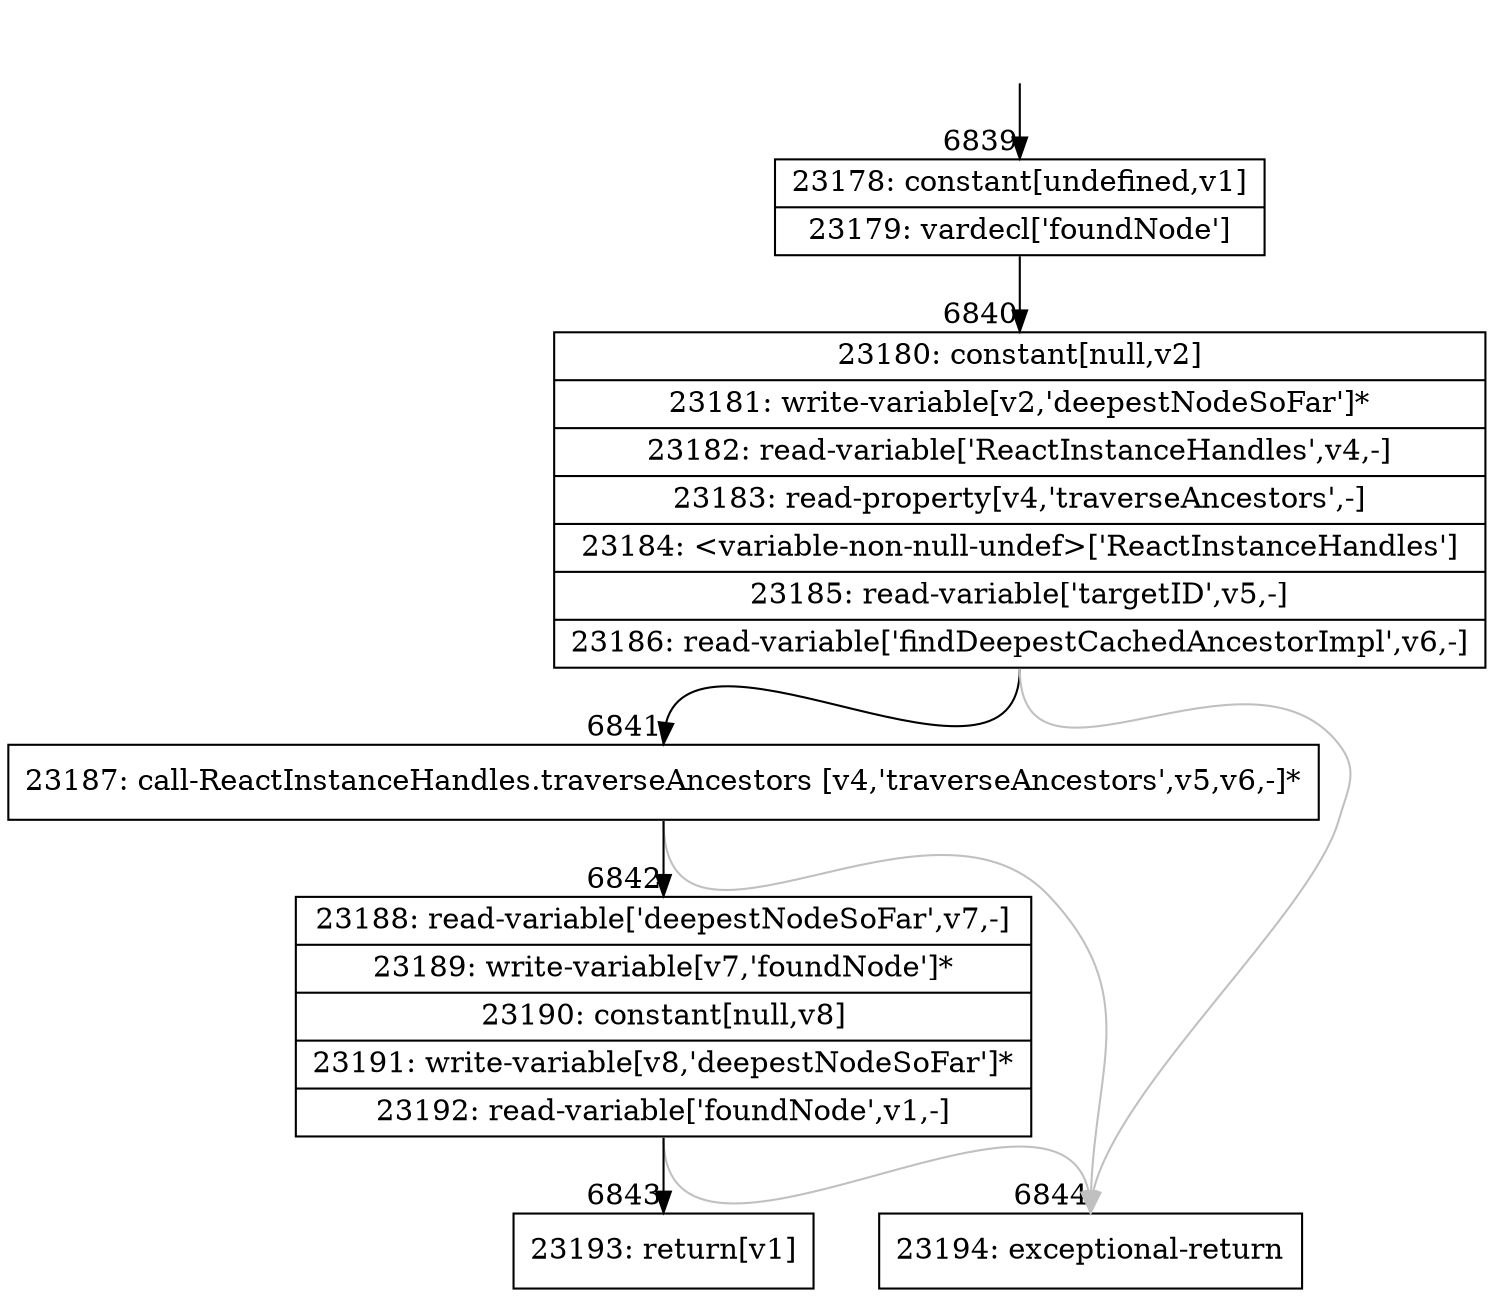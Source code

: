 digraph {
rankdir="TD"
BB_entry477[shape=none,label=""];
BB_entry477 -> BB6839 [tailport=s, headport=n, headlabel="    6839"]
BB6839 [shape=record label="{23178: constant[undefined,v1]|23179: vardecl['foundNode']}" ] 
BB6839 -> BB6840 [tailport=s, headport=n, headlabel="      6840"]
BB6840 [shape=record label="{23180: constant[null,v2]|23181: write-variable[v2,'deepestNodeSoFar']*|23182: read-variable['ReactInstanceHandles',v4,-]|23183: read-property[v4,'traverseAncestors',-]|23184: \<variable-non-null-undef\>['ReactInstanceHandles']|23185: read-variable['targetID',v5,-]|23186: read-variable['findDeepestCachedAncestorImpl',v6,-]}" ] 
BB6840 -> BB6841 [tailport=s, headport=n, headlabel="      6841"]
BB6840 -> BB6844 [tailport=s, headport=n, color=gray, headlabel="      6844"]
BB6841 [shape=record label="{23187: call-ReactInstanceHandles.traverseAncestors [v4,'traverseAncestors',v5,v6,-]*}" ] 
BB6841 -> BB6842 [tailport=s, headport=n, headlabel="      6842"]
BB6841 -> BB6844 [tailport=s, headport=n, color=gray]
BB6842 [shape=record label="{23188: read-variable['deepestNodeSoFar',v7,-]|23189: write-variable[v7,'foundNode']*|23190: constant[null,v8]|23191: write-variable[v8,'deepestNodeSoFar']*|23192: read-variable['foundNode',v1,-]}" ] 
BB6842 -> BB6843 [tailport=s, headport=n, headlabel="      6843"]
BB6842 -> BB6844 [tailport=s, headport=n, color=gray]
BB6843 [shape=record label="{23193: return[v1]}" ] 
BB6844 [shape=record label="{23194: exceptional-return}" ] 
//#$~ 11984
}
